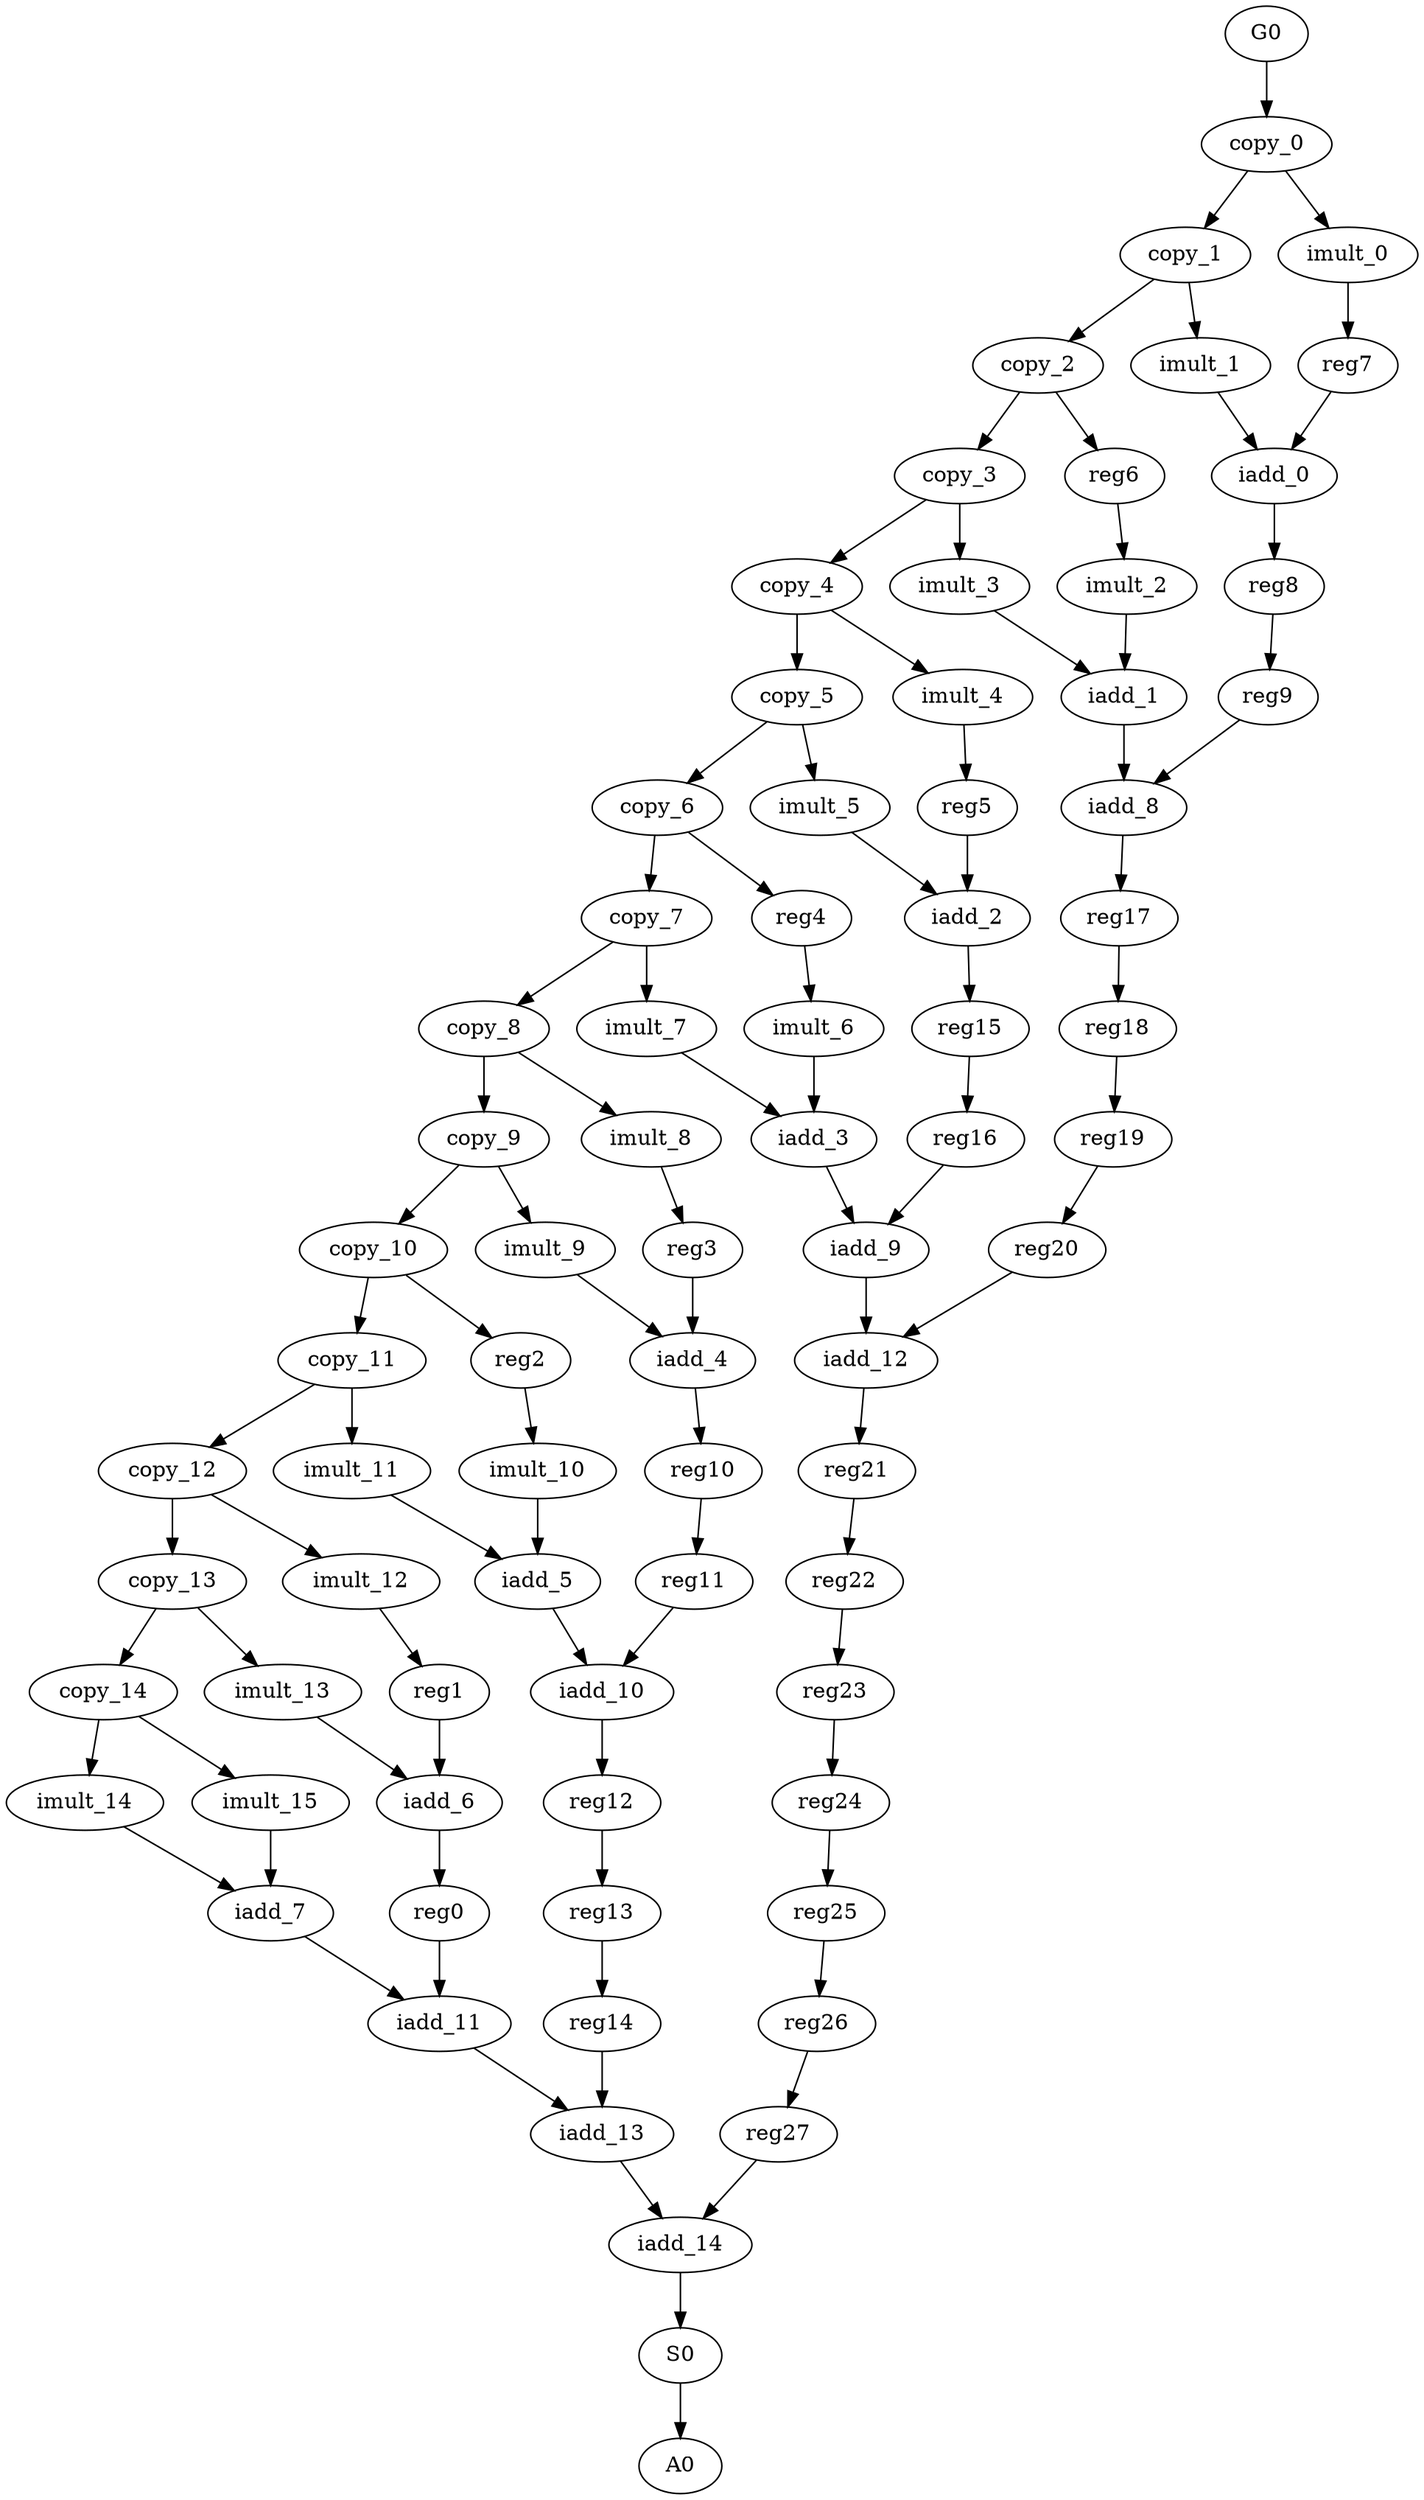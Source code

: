 digraph "Fir16" {
G0 [label=G0];
copy_10 [label=copy_10];
copy_3 [label=copy_3];
imult_11 [label=imult_11];
iadd_7 [label=iadd_7];
A0 [label=A0];
iadd_5 [label=iadd_5];
iadd_13 [label=iadd_13];
copy_7 [label=copy_7];
iadd_0 [label=iadd_0];
iadd_9 [label=iadd_9];
S0 [label=S0];
imult_6 [label=imult_6];
iadd_1 [label=iadd_1];
iadd_10 [label=iadd_10];
iadd_12 [label=iadd_12];
imult_5 [label=imult_5];
imult_12 [label=imult_12];
imult_1 [label=imult_1];
imult_9 [label=imult_9];
imult_13 [label=imult_13];
imult_3 [label=imult_3];
iadd_3 [label=iadd_3];
imult_14 [label=imult_14];
copy_0 [label=copy_0];
imult_8 [label=imult_8];
imult_4 [label=imult_4];
copy_5 [label=copy_5];
imult_10 [label=imult_10];
imult_15 [label=imult_15];
imult_0 [label=imult_0];
copy_11 [label=copy_11];
iadd_14 [label=iadd_14];
imult_2 [label=imult_2];
iadd_8 [label=iadd_8];
copy_6 [label=copy_6];
copy_12 [label=copy_12];
iadd_2 [label=iadd_2];
iadd_4 [label=iadd_4];
copy_4 [label=copy_4];
copy_14 [label=copy_14];
iadd_11 [label=iadd_11];
copy_13 [label=copy_13];
copy_8 [label=copy_8];
copy_2 [label=copy_2];
imult_7 [label=imult_7];
iadd_6 [label=iadd_6];
copy_1 [label=copy_1];
copy_9 [label=copy_9];
reg17 [label=reg17];
reg18 [label=reg18];
reg19 [label=reg19];
reg20 [label=reg20];
reg10 [label=reg10];
reg11 [label=reg11];
reg3 [label=reg3];
reg15 [label=reg15];
reg16 [label=reg16];
reg6 [label=reg6];
reg12 [label=reg12];
reg13 [label=reg13];
reg14 [label=reg14];
reg8 [label=reg8];
reg9 [label=reg9];
reg7 [label=reg7];
reg4 [label=reg4];
reg5 [label=reg5];
reg2 [label=reg2];
reg0 [label=reg0];
reg21 [label=reg21];
reg22 [label=reg22];
reg23 [label=reg23];
reg24 [label=reg24];
reg25 [label=reg25];
reg26 [label=reg26];
reg27 [label=reg27];
reg1 [label=reg1];
G0 -> copy_0  [key=0, name=44];
copy_10 -> copy_11  [key=0, name=38];
copy_10 -> reg2  [key=0];
copy_3 -> copy_4  [key=0, name=24];
copy_3 -> imult_3  [key=0, name=40];
imult_11 -> iadd_5  [key=0, name=48];
iadd_7 -> iadd_11  [key=0, name=58];
iadd_5 -> iadd_10  [key=0, name=17];
iadd_13 -> iadd_14  [key=0, name=25];
copy_7 -> imult_7  [key=0, name=9];
copy_7 -> copy_8  [key=0, name=27];
iadd_0 -> reg8  [key=0];
iadd_9 -> iadd_12  [key=0, name=29];
S0 -> A0  [key=0, name=8];
imult_6 -> iadd_3  [key=0, name=1];
iadd_1 -> iadd_8  [key=0, name=16];
iadd_10 -> reg12  [key=0];
iadd_12 -> reg21  [key=0];
imult_5 -> iadd_2  [key=0, name=50];
imult_12 -> reg1  [key=0];
imult_1 -> iadd_0  [key=0, name=61];
imult_9 -> iadd_4  [key=0, name=21];
imult_13 -> iadd_6  [key=0, name=53];
imult_3 -> iadd_1  [key=0, name=7];
iadd_3 -> iadd_9  [key=0, name=19];
imult_14 -> iadd_7  [key=0, name=3];
copy_0 -> copy_1  [key=0, name=22];
copy_0 -> imult_0  [key=0, name=46];
imult_8 -> reg3  [key=0];
imult_4 -> reg5  [key=0];
copy_5 -> imult_5  [key=0, name=2];
copy_5 -> copy_6  [key=0, name=57];
imult_10 -> iadd_5  [key=0, name=33];
imult_15 -> iadd_7  [key=0, name=10];
imult_0 -> reg7  [key=0];
copy_11 -> copy_12  [key=0, name=5];
copy_11 -> imult_11  [key=0, name=18];
iadd_14 -> S0  [key=0, name=35];
imult_2 -> iadd_1  [key=0, name=6];
iadd_8 -> reg17  [key=0];
copy_6 -> copy_7  [key=0, name=20];
copy_6 -> reg4  [key=0];
copy_12 -> imult_12  [key=0, name=13];
copy_12 -> copy_13  [key=0, name=39];
iadd_2 -> reg15  [key=0];
iadd_4 -> reg10  [key=0];
copy_4 -> imult_4  [key=0, name=4];
copy_4 -> copy_5  [key=0, name=32];
copy_14 -> imult_14  [key=0, name=14];
copy_14 -> imult_15  [key=0, name=47];
iadd_11 -> iadd_13  [key=0, name=41];
copy_13 -> imult_13  [key=0, name=28];
copy_13 -> copy_14  [key=0, name=54];
copy_8 -> copy_9  [key=0, name=11];
copy_8 -> imult_8  [key=0, name=42];
copy_2 -> copy_3  [key=0, name=30];
copy_2 -> reg6  [key=0];
imult_7 -> iadd_3  [key=0, name=34];
iadd_6 -> reg0  [key=0];
copy_1 -> copy_2  [key=0, name=12];
copy_1 -> imult_1  [key=0, name=60];
copy_9 -> imult_9  [key=0, name=55];
copy_9 -> copy_10  [key=0, name=56];
reg17 -> reg18  [key=0];
reg18 -> reg19  [key=0];
reg19 -> reg20  [key=0];
reg20 -> iadd_12  [key=0, name=0];
reg10 -> reg11  [key=0];
reg11 -> iadd_10  [key=0, name=15];
reg3 -> iadd_4  [key=0, name=23];
reg15 -> reg16  [key=0];
reg16 -> iadd_9  [key=0, name=26];
reg6 -> imult_2  [key=0, name=31];
reg12 -> reg13  [key=0];
reg13 -> reg14  [key=0];
reg14 -> iadd_13  [key=0, name=36];
reg8 -> reg9  [key=0];
reg9 -> iadd_8  [key=0, name=37];
reg7 -> iadd_0  [key=0, name=43];
reg4 -> imult_6  [key=0, name=45];
reg5 -> iadd_2  [key=0, name=49];
reg2 -> imult_10  [key=0, name=51];
reg0 -> iadd_11  [key=0, name=52];
reg21 -> reg22  [key=0];
reg22 -> reg23  [key=0];
reg23 -> reg24  [key=0];
reg24 -> reg25  [key=0];
reg25 -> reg26  [key=0];
reg26 -> reg27  [key=0];
reg27 -> iadd_14  [key=0, name=59];
reg1 -> iadd_6  [key=0, name=62];
}
